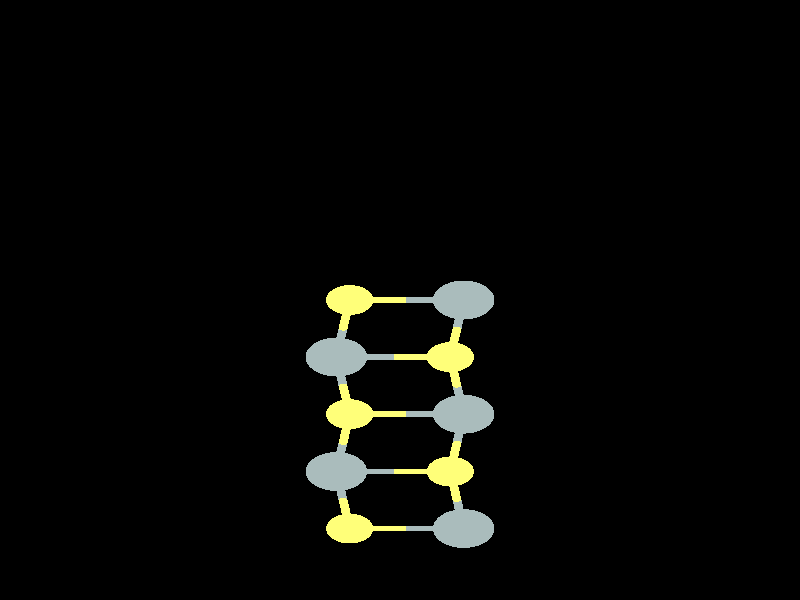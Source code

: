 #include "colors.inc"
#include "finish.inc"

global_settings {assumed_gamma 1 max_trace_level 6}
background {color White transmit 1.0}
camera {orthographic
  right -17.97*x up 21.34*y
  direction 1.00*z
  location <0,0,50.00> look_at <0,0,0>}


light_source {<  2.00,   3.00,  40.00> color White
  area_light <0.70, 0, 0>, <0, 0.70, 0>, 3, 3
  adaptive 1 jitter}
// no fog
#declare simple = finish {phong 0.7}
#declare pale = finish {ambient 0.5 diffuse 0.85 roughness 0.001 specular 0.200 }
#declare intermediate = finish {ambient 0.3 diffuse 0.6 specular 0.1 roughness 0.04}
#declare vmd = finish {ambient 0.0 diffuse 0.65 phong 0.1 phong_size 40.0 specular 0.5 }
#declare jmol = finish {ambient 0.2 diffuse 0.6 specular 1 roughness 0.001 metallic}
#declare ase2 = finish {ambient 0.05 brilliance 3 diffuse 0.6 metallic specular 0.7 roughness 0.04 reflection 0.15}
#declare ase3 = finish {ambient 0.15 brilliance 2 diffuse 0.6 metallic specular 1.0 roughness 0.001 reflection 0.0}
#declare glass = finish {ambient 0.05 diffuse 0.3 specular 1.0 roughness 0.001}
#declare glass2 = finish {ambient 0.01 diffuse 0.3 specular 1.0 reflection 0.25 roughness 0.001}
#declare Rcell = 0.000;
#declare Rbond = 0.100;

#macro atom(LOC, R, COL, TRANS, FIN)
  sphere{LOC, R texture{pigment{color COL transmit TRANS} finish{FIN}}}
#end
#macro constrain(LOC, R, COL, TRANS FIN)
union{torus{R, Rcell rotate 45*z texture{pigment{color COL transmit TRANS} finish{FIN}}}
     torus{R, Rcell rotate -45*z texture{pigment{color COL transmit TRANS} finish{FIN}}}
     translate LOC}
#end

cylinder {<  8.55, -10.16, -25.95>, <  8.55, -10.16,   0.00>, Rcell pigment {Black}}
cylinder {<  8.55,  10.16, -25.95>, <  8.55,  10.16,   0.00>, Rcell pigment {Black}}
cylinder {< -8.55,  10.16, -25.95>, < -8.55,  10.16,   0.00>, Rcell pigment {Black}}
cylinder {< -8.55, -10.16, -25.95>, < -8.55, -10.16,   0.00>, Rcell pigment {Black}}
cylinder {<  8.55, -10.16, -25.95>, <  8.55,  10.16, -25.95>, Rcell pigment {Black}}
cylinder {<  8.55, -10.16,   0.00>, <  8.55,  10.16,   0.00>, Rcell pigment {Black}}
cylinder {< -8.55, -10.16,   0.00>, < -8.55,  10.16,   0.00>, Rcell pigment {Black}}
cylinder {< -8.55, -10.16, -25.95>, < -8.55,  10.16, -25.95>, Rcell pigment {Black}}
cylinder {<  8.55, -10.16, -25.95>, < -8.55, -10.16, -25.95>, Rcell pigment {Black}}
cylinder {<  8.55, -10.16,   0.00>, < -8.55, -10.16,   0.00>, Rcell pigment {Black}}
cylinder {<  8.55,  10.16,   0.00>, < -8.55,  10.16,   0.00>, Rcell pigment {Black}}
cylinder {<  8.55,  10.16, -25.95>, < -8.55,  10.16, -25.95>, Rcell pigment {Black}}
atom(< -1.13,  -8.13, -23.55>, 0.53, rgb <1.00, 1.00, 0.19>, 0.0, ase3) // #0
atom(<  1.43,  -8.13, -23.19>, 0.69, rgb <0.40, 0.50, 0.50>, 0.0, ase3) // #1
atom(<  1.13,  -6.10, -25.71>, 0.53, rgb <1.00, 1.00, 0.19>, 0.0, ase3) // #2
atom(< -1.13,  -4.06, -23.55>, 0.53, rgb <1.00, 1.00, 0.19>, 0.0, ase3) // #3
atom(< -1.43,  -6.10, -25.35>, 0.69, rgb <0.40, 0.50, 0.50>, 0.0, ase3) // #4
atom(<  1.43,  -4.06, -23.19>, 0.69, rgb <0.40, 0.50, 0.50>, 0.0, ase3) // #5
atom(<  1.13,  -2.03, -25.71>, 0.53, rgb <1.00, 1.00, 0.19>, 0.0, ase3) // #6
atom(< -1.13,  -0.00, -23.55>, 0.53, rgb <1.00, 1.00, 0.19>, 0.0, ase3) // #7
atom(< -1.43,  -2.03, -25.35>, 0.69, rgb <0.40, 0.50, 0.50>, 0.0, ase3) // #8
atom(<  1.43,  -0.00, -23.19>, 0.69, rgb <0.40, 0.50, 0.50>, 0.0, ase3) // #9
atom(< -1.13,  -8.13, -19.22>, 0.53, rgb <1.00, 1.00, 0.19>, 0.0, ase3) // #10
atom(<  1.43,  -8.13, -18.86>, 0.69, rgb <0.40, 0.50, 0.50>, 0.0, ase3) // #11
atom(<  1.13,  -6.10, -21.39>, 0.53, rgb <1.00, 1.00, 0.19>, 0.0, ase3) // #12
atom(< -1.13,  -4.06, -19.22>, 0.53, rgb <1.00, 1.00, 0.19>, 0.0, ase3) // #13
atom(< -1.43,  -6.10, -21.03>, 0.69, rgb <0.40, 0.50, 0.50>, 0.0, ase3) // #14
atom(<  1.43,  -4.06, -18.86>, 0.69, rgb <0.40, 0.50, 0.50>, 0.0, ase3) // #15
atom(<  1.13,  -2.03, -21.39>, 0.53, rgb <1.00, 1.00, 0.19>, 0.0, ase3) // #16
atom(< -1.13,  -0.00, -19.22>, 0.53, rgb <1.00, 1.00, 0.19>, 0.0, ase3) // #17
atom(< -1.43,  -2.03, -21.03>, 0.69, rgb <0.40, 0.50, 0.50>, 0.0, ase3) // #18
atom(<  1.43,  -0.00, -18.86>, 0.69, rgb <0.40, 0.50, 0.50>, 0.0, ase3) // #19
atom(<  1.13,  -6.10, -17.06>, 0.53, rgb <1.00, 1.00, 0.19>, 0.0, ase3) // #20
atom(< -1.43,  -6.10, -16.70>, 0.69, rgb <0.40, 0.50, 0.50>, 0.0, ase3) // #21
atom(<  1.13,  -2.03, -17.06>, 0.53, rgb <1.00, 1.00, 0.19>, 0.0, ase3) // #22
atom(< -1.43,  -2.03, -16.70>, 0.69, rgb <0.40, 0.50, 0.50>, 0.0, ase3) // #23
cylinder {< -1.13,  -8.13, -23.55>, <  0.15,  -8.13, -23.37>, Rbond texture{pigment {color rgb <1.00, 1.00, 0.19> transmit 0.0} finish{ase3}}}
cylinder {<  1.43,  -8.13, -23.19>, <  0.15,  -8.13, -23.37>, Rbond texture{pigment {color rgb <0.40, 0.50, 0.50> transmit 0.0} finish{ase3}}}
cylinder {< -1.13,  -8.13, -23.55>, < -1.28,  -7.11, -24.45>, Rbond texture{pigment {color rgb <1.00, 1.00, 0.19> transmit 0.0} finish{ase3}}}
cylinder {< -1.43,  -6.10, -25.35>, < -1.28,  -7.11, -24.45>, Rbond texture{pigment {color rgb <0.40, 0.50, 0.50> transmit 0.0} finish{ase3}}}
cylinder {<  1.43,  -8.13, -23.19>, <  1.28,  -7.11, -22.29>, Rbond texture{pigment {color rgb <0.40, 0.50, 0.50> transmit 0.0} finish{ase3}}}
cylinder {<  1.13,  -6.10, -21.39>, <  1.28,  -7.11, -22.29>, Rbond texture{pigment {color rgb <1.00, 1.00, 0.19> transmit 0.0} finish{ase3}}}
cylinder {<  1.13,  -6.10, -25.71>, < -0.15,  -6.10, -25.53>, Rbond texture{pigment {color rgb <1.00, 1.00, 0.19> transmit 0.0} finish{ase3}}}
cylinder {< -1.43,  -6.10, -25.35>, < -0.15,  -6.10, -25.53>, Rbond texture{pigment {color rgb <0.40, 0.50, 0.50> transmit 0.0} finish{ase3}}}
cylinder {< -1.13,  -4.06, -23.55>, < -1.28,  -5.08, -24.45>, Rbond texture{pigment {color rgb <1.00, 1.00, 0.19> transmit 0.0} finish{ase3}}}
cylinder {< -1.43,  -6.10, -25.35>, < -1.28,  -5.08, -24.45>, Rbond texture{pigment {color rgb <0.40, 0.50, 0.50> transmit 0.0} finish{ase3}}}
cylinder {< -1.13,  -4.06, -23.55>, <  0.15,  -4.06, -23.37>, Rbond texture{pigment {color rgb <1.00, 1.00, 0.19> transmit 0.0} finish{ase3}}}
cylinder {<  1.43,  -4.06, -23.19>, <  0.15,  -4.06, -23.37>, Rbond texture{pigment {color rgb <0.40, 0.50, 0.50> transmit 0.0} finish{ase3}}}
cylinder {< -1.13,  -4.06, -23.55>, < -1.28,  -3.05, -24.45>, Rbond texture{pigment {color rgb <1.00, 1.00, 0.19> transmit 0.0} finish{ase3}}}
cylinder {< -1.43,  -2.03, -25.35>, < -1.28,  -3.05, -24.45>, Rbond texture{pigment {color rgb <0.40, 0.50, 0.50> transmit 0.0} finish{ase3}}}
cylinder {<  1.43,  -4.06, -23.19>, <  1.28,  -5.08, -22.29>, Rbond texture{pigment {color rgb <0.40, 0.50, 0.50> transmit 0.0} finish{ase3}}}
cylinder {<  1.13,  -6.10, -21.39>, <  1.28,  -5.08, -22.29>, Rbond texture{pigment {color rgb <1.00, 1.00, 0.19> transmit 0.0} finish{ase3}}}
cylinder {<  1.43,  -4.06, -23.19>, <  1.28,  -3.05, -22.29>, Rbond texture{pigment {color rgb <0.40, 0.50, 0.50> transmit 0.0} finish{ase3}}}
cylinder {<  1.13,  -2.03, -21.39>, <  1.28,  -3.05, -22.29>, Rbond texture{pigment {color rgb <1.00, 1.00, 0.19> transmit 0.0} finish{ase3}}}
cylinder {<  1.13,  -2.03, -25.71>, < -0.15,  -2.03, -25.53>, Rbond texture{pigment {color rgb <1.00, 1.00, 0.19> transmit 0.0} finish{ase3}}}
cylinder {< -1.43,  -2.03, -25.35>, < -0.15,  -2.03, -25.53>, Rbond texture{pigment {color rgb <0.40, 0.50, 0.50> transmit 0.0} finish{ase3}}}
cylinder {< -1.13,  -0.00, -23.55>, < -1.28,  -1.02, -24.45>, Rbond texture{pigment {color rgb <1.00, 1.00, 0.19> transmit 0.0} finish{ase3}}}
cylinder {< -1.43,  -2.03, -25.35>, < -1.28,  -1.02, -24.45>, Rbond texture{pigment {color rgb <0.40, 0.50, 0.50> transmit 0.0} finish{ase3}}}
cylinder {< -1.13,  -0.00, -23.55>, <  0.15,  -0.00, -23.37>, Rbond texture{pigment {color rgb <1.00, 1.00, 0.19> transmit 0.0} finish{ase3}}}
cylinder {<  1.43,  -0.00, -23.19>, <  0.15,  -0.00, -23.37>, Rbond texture{pigment {color rgb <0.40, 0.50, 0.50> transmit 0.0} finish{ase3}}}
cylinder {<  1.43,  -0.00, -23.19>, <  1.28,  -1.02, -22.29>, Rbond texture{pigment {color rgb <0.40, 0.50, 0.50> transmit 0.0} finish{ase3}}}
cylinder {<  1.13,  -2.03, -21.39>, <  1.28,  -1.02, -22.29>, Rbond texture{pigment {color rgb <1.00, 1.00, 0.19> transmit 0.0} finish{ase3}}}
cylinder {< -1.13,  -8.13, -19.22>, < -1.28,  -7.11, -20.13>, Rbond texture{pigment {color rgb <1.00, 1.00, 0.19> transmit 0.0} finish{ase3}}}
cylinder {< -1.43,  -6.10, -21.03>, < -1.28,  -7.11, -20.13>, Rbond texture{pigment {color rgb <0.40, 0.50, 0.50> transmit 0.0} finish{ase3}}}
cylinder {< -1.13,  -8.13, -19.22>, <  0.15,  -8.13, -19.04>, Rbond texture{pigment {color rgb <1.00, 1.00, 0.19> transmit 0.0} finish{ase3}}}
cylinder {<  1.43,  -8.13, -18.86>, <  0.15,  -8.13, -19.04>, Rbond texture{pigment {color rgb <0.40, 0.50, 0.50> transmit 0.0} finish{ase3}}}
cylinder {<  1.43,  -8.13, -18.86>, <  1.28,  -7.11, -17.96>, Rbond texture{pigment {color rgb <0.40, 0.50, 0.50> transmit 0.0} finish{ase3}}}
cylinder {<  1.13,  -6.10, -17.06>, <  1.28,  -7.11, -17.96>, Rbond texture{pigment {color rgb <1.00, 1.00, 0.19> transmit 0.0} finish{ase3}}}
cylinder {<  1.13,  -6.10, -21.39>, < -0.15,  -6.10, -21.21>, Rbond texture{pigment {color rgb <1.00, 1.00, 0.19> transmit 0.0} finish{ase3}}}
cylinder {< -1.43,  -6.10, -21.03>, < -0.15,  -6.10, -21.21>, Rbond texture{pigment {color rgb <0.40, 0.50, 0.50> transmit 0.0} finish{ase3}}}
cylinder {< -1.13,  -4.06, -19.22>, < -1.28,  -5.08, -20.13>, Rbond texture{pigment {color rgb <1.00, 1.00, 0.19> transmit 0.0} finish{ase3}}}
cylinder {< -1.43,  -6.10, -21.03>, < -1.28,  -5.08, -20.13>, Rbond texture{pigment {color rgb <0.40, 0.50, 0.50> transmit 0.0} finish{ase3}}}
cylinder {< -1.13,  -4.06, -19.22>, < -1.28,  -3.05, -20.13>, Rbond texture{pigment {color rgb <1.00, 1.00, 0.19> transmit 0.0} finish{ase3}}}
cylinder {< -1.43,  -2.03, -21.03>, < -1.28,  -3.05, -20.13>, Rbond texture{pigment {color rgb <0.40, 0.50, 0.50> transmit 0.0} finish{ase3}}}
cylinder {< -1.13,  -4.06, -19.22>, <  0.15,  -4.06, -19.04>, Rbond texture{pigment {color rgb <1.00, 1.00, 0.19> transmit 0.0} finish{ase3}}}
cylinder {<  1.43,  -4.06, -18.86>, <  0.15,  -4.06, -19.04>, Rbond texture{pigment {color rgb <0.40, 0.50, 0.50> transmit 0.0} finish{ase3}}}
cylinder {<  1.43,  -4.06, -18.86>, <  1.28,  -5.08, -17.96>, Rbond texture{pigment {color rgb <0.40, 0.50, 0.50> transmit 0.0} finish{ase3}}}
cylinder {<  1.13,  -6.10, -17.06>, <  1.28,  -5.08, -17.96>, Rbond texture{pigment {color rgb <1.00, 1.00, 0.19> transmit 0.0} finish{ase3}}}
cylinder {<  1.43,  -4.06, -18.86>, <  1.28,  -3.05, -17.96>, Rbond texture{pigment {color rgb <0.40, 0.50, 0.50> transmit 0.0} finish{ase3}}}
cylinder {<  1.13,  -2.03, -17.06>, <  1.28,  -3.05, -17.96>, Rbond texture{pigment {color rgb <1.00, 1.00, 0.19> transmit 0.0} finish{ase3}}}
cylinder {<  1.13,  -2.03, -21.39>, < -0.15,  -2.03, -21.21>, Rbond texture{pigment {color rgb <1.00, 1.00, 0.19> transmit 0.0} finish{ase3}}}
cylinder {< -1.43,  -2.03, -21.03>, < -0.15,  -2.03, -21.21>, Rbond texture{pigment {color rgb <0.40, 0.50, 0.50> transmit 0.0} finish{ase3}}}
cylinder {< -1.13,  -0.00, -19.22>, < -1.28,  -1.02, -20.13>, Rbond texture{pigment {color rgb <1.00, 1.00, 0.19> transmit 0.0} finish{ase3}}}
cylinder {< -1.43,  -2.03, -21.03>, < -1.28,  -1.02, -20.13>, Rbond texture{pigment {color rgb <0.40, 0.50, 0.50> transmit 0.0} finish{ase3}}}
cylinder {< -1.13,  -0.00, -19.22>, <  0.15,  -0.00, -19.04>, Rbond texture{pigment {color rgb <1.00, 1.00, 0.19> transmit 0.0} finish{ase3}}}
cylinder {<  1.43,  -0.00, -18.86>, <  0.15,  -0.00, -19.04>, Rbond texture{pigment {color rgb <0.40, 0.50, 0.50> transmit 0.0} finish{ase3}}}
cylinder {<  1.43,  -0.00, -18.86>, <  1.28,  -1.02, -17.96>, Rbond texture{pigment {color rgb <0.40, 0.50, 0.50> transmit 0.0} finish{ase3}}}
cylinder {<  1.13,  -2.03, -17.06>, <  1.28,  -1.02, -17.96>, Rbond texture{pigment {color rgb <1.00, 1.00, 0.19> transmit 0.0} finish{ase3}}}
cylinder {<  1.13,  -6.10, -17.06>, < -0.15,  -6.10, -16.88>, Rbond texture{pigment {color rgb <1.00, 1.00, 0.19> transmit 0.0} finish{ase3}}}
cylinder {< -1.43,  -6.10, -16.70>, < -0.15,  -6.10, -16.88>, Rbond texture{pigment {color rgb <0.40, 0.50, 0.50> transmit 0.0} finish{ase3}}}
cylinder {<  1.13,  -2.03, -17.06>, < -0.15,  -2.03, -16.88>, Rbond texture{pigment {color rgb <1.00, 1.00, 0.19> transmit 0.0} finish{ase3}}}
cylinder {< -1.43,  -2.03, -16.70>, < -0.15,  -2.03, -16.88>, Rbond texture{pigment {color rgb <0.40, 0.50, 0.50> transmit 0.0} finish{ase3}}}
// no constraints
